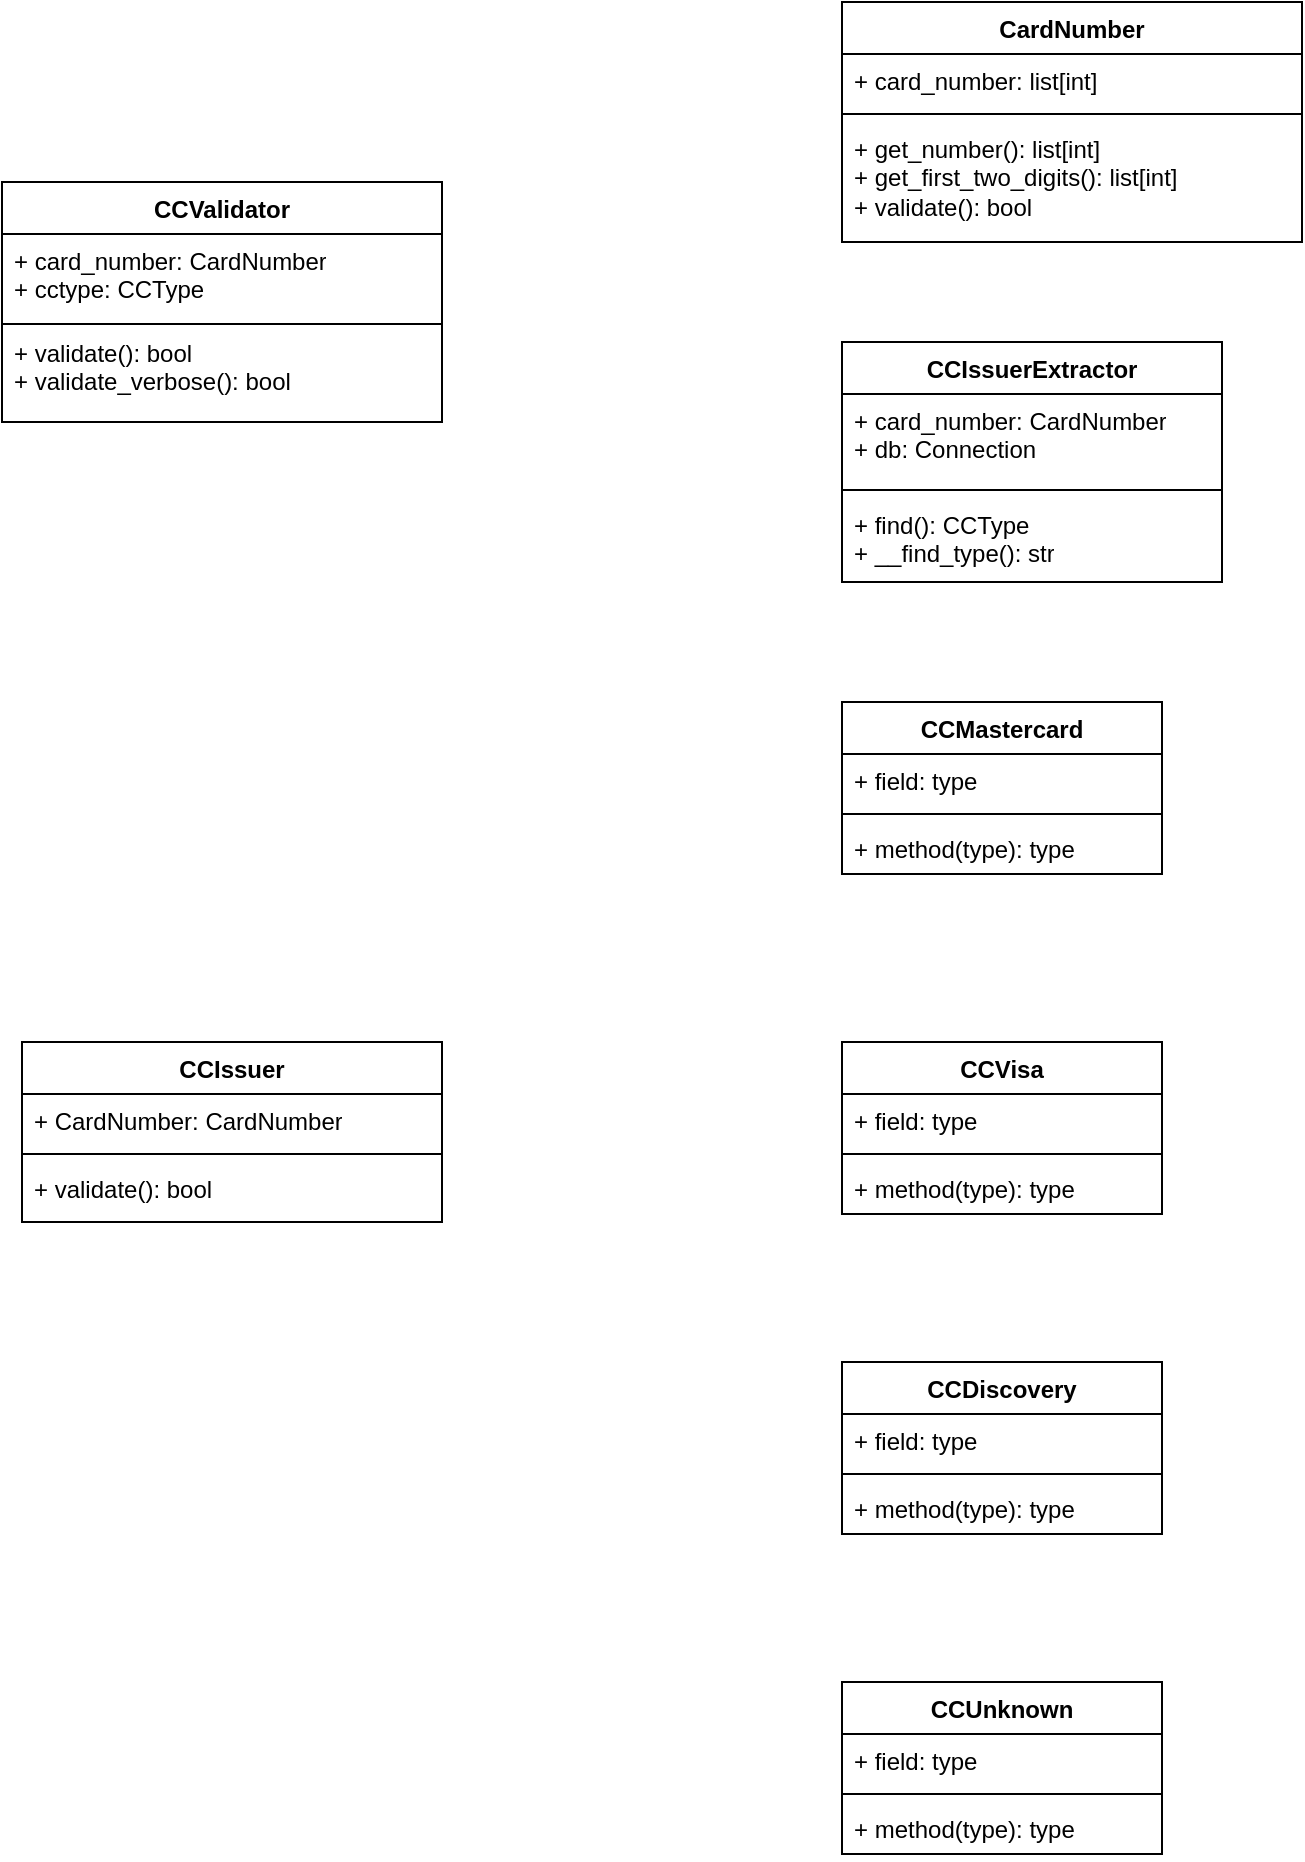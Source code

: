 <mxfile version="21.7.5" type="github">
  <diagram name="Page-1" id="PwCxx4ab_pWWh3hE5Ykd">
    <mxGraphModel dx="1026" dy="1792" grid="1" gridSize="10" guides="1" tooltips="1" connect="1" arrows="1" fold="1" page="1" pageScale="1" pageWidth="850" pageHeight="1100" math="0" shadow="0">
      <root>
        <mxCell id="0" />
        <mxCell id="1" parent="0" />
        <mxCell id="RywO4oe9D_MHEPqKGtX0-10" value="CCValidator" style="swimlane;fontStyle=1;align=center;verticalAlign=top;childLayout=stackLayout;horizontal=1;startSize=26;horizontalStack=0;resizeParent=1;resizeParentMax=0;resizeLast=0;collapsible=1;marginBottom=0;whiteSpace=wrap;html=1;" parent="1" vertex="1">
          <mxGeometry x="40" y="-60" width="220" height="120" as="geometry" />
        </mxCell>
        <mxCell id="RywO4oe9D_MHEPqKGtX0-11" value="+ card_number: CardNumber&lt;br&gt;+ cctype: CCType" style="text;strokeColor=none;fillColor=none;align=left;verticalAlign=top;spacingLeft=4;spacingRight=4;overflow=hidden;rotatable=0;points=[[0,0.5],[1,0.5]];portConstraint=eastwest;whiteSpace=wrap;html=1;" parent="RywO4oe9D_MHEPqKGtX0-10" vertex="1">
          <mxGeometry y="26" width="220" height="44" as="geometry" />
        </mxCell>
        <mxCell id="RywO4oe9D_MHEPqKGtX0-12" value="" style="line;strokeWidth=1;fillColor=none;align=left;verticalAlign=middle;spacingTop=-1;spacingLeft=3;spacingRight=3;rotatable=0;labelPosition=right;points=[];portConstraint=eastwest;strokeColor=inherit;" parent="RywO4oe9D_MHEPqKGtX0-10" vertex="1">
          <mxGeometry y="70" width="220" height="2" as="geometry" />
        </mxCell>
        <mxCell id="RywO4oe9D_MHEPqKGtX0-13" value="+ validate(): bool&lt;br&gt;+ validate_verbose(): bool" style="text;strokeColor=none;fillColor=none;align=left;verticalAlign=top;spacingLeft=4;spacingRight=4;overflow=hidden;rotatable=0;points=[[0,0.5],[1,0.5]];portConstraint=eastwest;whiteSpace=wrap;html=1;" parent="RywO4oe9D_MHEPqKGtX0-10" vertex="1">
          <mxGeometry y="72" width="220" height="48" as="geometry" />
        </mxCell>
        <mxCell id="RywO4oe9D_MHEPqKGtX0-14" value="CardNumber" style="swimlane;fontStyle=1;align=center;verticalAlign=top;childLayout=stackLayout;horizontal=1;startSize=26;horizontalStack=0;resizeParent=1;resizeParentMax=0;resizeLast=0;collapsible=1;marginBottom=0;whiteSpace=wrap;html=1;" parent="1" vertex="1">
          <mxGeometry x="460" y="-150" width="230" height="120" as="geometry" />
        </mxCell>
        <mxCell id="RywO4oe9D_MHEPqKGtX0-15" value="+ card_number: list[int]" style="text;strokeColor=none;fillColor=none;align=left;verticalAlign=top;spacingLeft=4;spacingRight=4;overflow=hidden;rotatable=0;points=[[0,0.5],[1,0.5]];portConstraint=eastwest;whiteSpace=wrap;html=1;" parent="RywO4oe9D_MHEPqKGtX0-14" vertex="1">
          <mxGeometry y="26" width="230" height="26" as="geometry" />
        </mxCell>
        <mxCell id="RywO4oe9D_MHEPqKGtX0-16" value="" style="line;strokeWidth=1;fillColor=none;align=left;verticalAlign=middle;spacingTop=-1;spacingLeft=3;spacingRight=3;rotatable=0;labelPosition=right;points=[];portConstraint=eastwest;strokeColor=inherit;" parent="RywO4oe9D_MHEPqKGtX0-14" vertex="1">
          <mxGeometry y="52" width="230" height="8" as="geometry" />
        </mxCell>
        <mxCell id="RywO4oe9D_MHEPqKGtX0-17" value="+ get_number(): list[int]&lt;br&gt;+ get_first_two_digits(): list[int]&lt;br&gt;+ validate(): bool" style="text;strokeColor=none;fillColor=none;align=left;verticalAlign=top;spacingLeft=4;spacingRight=4;overflow=hidden;rotatable=0;points=[[0,0.5],[1,0.5]];portConstraint=eastwest;whiteSpace=wrap;html=1;" parent="RywO4oe9D_MHEPqKGtX0-14" vertex="1">
          <mxGeometry y="60" width="230" height="60" as="geometry" />
        </mxCell>
        <mxCell id="RywO4oe9D_MHEPqKGtX0-18" value="CCIssuerExtractor" style="swimlane;fontStyle=1;align=center;verticalAlign=top;childLayout=stackLayout;horizontal=1;startSize=26;horizontalStack=0;resizeParent=1;resizeParentMax=0;resizeLast=0;collapsible=1;marginBottom=0;whiteSpace=wrap;html=1;" parent="1" vertex="1">
          <mxGeometry x="460" y="20" width="190" height="120" as="geometry" />
        </mxCell>
        <mxCell id="RywO4oe9D_MHEPqKGtX0-19" value="+ card_number: CardNumber&lt;br&gt;+ db: Connection" style="text;strokeColor=none;fillColor=none;align=left;verticalAlign=top;spacingLeft=4;spacingRight=4;overflow=hidden;rotatable=0;points=[[0,0.5],[1,0.5]];portConstraint=eastwest;whiteSpace=wrap;html=1;" parent="RywO4oe9D_MHEPqKGtX0-18" vertex="1">
          <mxGeometry y="26" width="190" height="44" as="geometry" />
        </mxCell>
        <mxCell id="RywO4oe9D_MHEPqKGtX0-20" value="" style="line;strokeWidth=1;fillColor=none;align=left;verticalAlign=middle;spacingTop=-1;spacingLeft=3;spacingRight=3;rotatable=0;labelPosition=right;points=[];portConstraint=eastwest;strokeColor=inherit;" parent="RywO4oe9D_MHEPqKGtX0-18" vertex="1">
          <mxGeometry y="70" width="190" height="8" as="geometry" />
        </mxCell>
        <mxCell id="RywO4oe9D_MHEPqKGtX0-21" value="+ find(): CCType&lt;br&gt;+ __find_type(): str" style="text;strokeColor=none;fillColor=none;align=left;verticalAlign=top;spacingLeft=4;spacingRight=4;overflow=hidden;rotatable=0;points=[[0,0.5],[1,0.5]];portConstraint=eastwest;whiteSpace=wrap;html=1;" parent="RywO4oe9D_MHEPqKGtX0-18" vertex="1">
          <mxGeometry y="78" width="190" height="42" as="geometry" />
        </mxCell>
        <mxCell id="RywO4oe9D_MHEPqKGtX0-22" value="CCIssuer" style="swimlane;fontStyle=1;align=center;verticalAlign=top;childLayout=stackLayout;horizontal=1;startSize=26;horizontalStack=0;resizeParent=1;resizeParentMax=0;resizeLast=0;collapsible=1;marginBottom=0;whiteSpace=wrap;html=1;" parent="1" vertex="1">
          <mxGeometry x="50" y="370" width="210" height="90" as="geometry" />
        </mxCell>
        <mxCell id="RywO4oe9D_MHEPqKGtX0-23" value="+ CardNumber: CardNumber" style="text;strokeColor=none;fillColor=none;align=left;verticalAlign=top;spacingLeft=4;spacingRight=4;overflow=hidden;rotatable=0;points=[[0,0.5],[1,0.5]];portConstraint=eastwest;whiteSpace=wrap;html=1;" parent="RywO4oe9D_MHEPqKGtX0-22" vertex="1">
          <mxGeometry y="26" width="210" height="26" as="geometry" />
        </mxCell>
        <mxCell id="RywO4oe9D_MHEPqKGtX0-24" value="" style="line;strokeWidth=1;fillColor=none;align=left;verticalAlign=middle;spacingTop=-1;spacingLeft=3;spacingRight=3;rotatable=0;labelPosition=right;points=[];portConstraint=eastwest;strokeColor=inherit;" parent="RywO4oe9D_MHEPqKGtX0-22" vertex="1">
          <mxGeometry y="52" width="210" height="8" as="geometry" />
        </mxCell>
        <mxCell id="RywO4oe9D_MHEPqKGtX0-25" value="+ validate(): bool" style="text;strokeColor=none;fillColor=none;align=left;verticalAlign=top;spacingLeft=4;spacingRight=4;overflow=hidden;rotatable=0;points=[[0,0.5],[1,0.5]];portConstraint=eastwest;whiteSpace=wrap;html=1;" parent="RywO4oe9D_MHEPqKGtX0-22" vertex="1">
          <mxGeometry y="60" width="210" height="30" as="geometry" />
        </mxCell>
        <mxCell id="YgBLzIYffDmzgYRI51Ct-1" value="CCMastercard" style="swimlane;fontStyle=1;align=center;verticalAlign=top;childLayout=stackLayout;horizontal=1;startSize=26;horizontalStack=0;resizeParent=1;resizeParentMax=0;resizeLast=0;collapsible=1;marginBottom=0;whiteSpace=wrap;html=1;" parent="1" vertex="1">
          <mxGeometry x="460" y="200" width="160" height="86" as="geometry" />
        </mxCell>
        <mxCell id="YgBLzIYffDmzgYRI51Ct-2" value="+ field: type" style="text;strokeColor=none;fillColor=none;align=left;verticalAlign=top;spacingLeft=4;spacingRight=4;overflow=hidden;rotatable=0;points=[[0,0.5],[1,0.5]];portConstraint=eastwest;whiteSpace=wrap;html=1;" parent="YgBLzIYffDmzgYRI51Ct-1" vertex="1">
          <mxGeometry y="26" width="160" height="26" as="geometry" />
        </mxCell>
        <mxCell id="YgBLzIYffDmzgYRI51Ct-3" value="" style="line;strokeWidth=1;fillColor=none;align=left;verticalAlign=middle;spacingTop=-1;spacingLeft=3;spacingRight=3;rotatable=0;labelPosition=right;points=[];portConstraint=eastwest;strokeColor=inherit;" parent="YgBLzIYffDmzgYRI51Ct-1" vertex="1">
          <mxGeometry y="52" width="160" height="8" as="geometry" />
        </mxCell>
        <mxCell id="YgBLzIYffDmzgYRI51Ct-4" value="+ method(type): type" style="text;strokeColor=none;fillColor=none;align=left;verticalAlign=top;spacingLeft=4;spacingRight=4;overflow=hidden;rotatable=0;points=[[0,0.5],[1,0.5]];portConstraint=eastwest;whiteSpace=wrap;html=1;" parent="YgBLzIYffDmzgYRI51Ct-1" vertex="1">
          <mxGeometry y="60" width="160" height="26" as="geometry" />
        </mxCell>
        <mxCell id="YgBLzIYffDmzgYRI51Ct-5" value="CCVisa" style="swimlane;fontStyle=1;align=center;verticalAlign=top;childLayout=stackLayout;horizontal=1;startSize=26;horizontalStack=0;resizeParent=1;resizeParentMax=0;resizeLast=0;collapsible=1;marginBottom=0;whiteSpace=wrap;html=1;" parent="1" vertex="1">
          <mxGeometry x="460" y="370" width="160" height="86" as="geometry" />
        </mxCell>
        <mxCell id="YgBLzIYffDmzgYRI51Ct-6" value="+ field: type" style="text;strokeColor=none;fillColor=none;align=left;verticalAlign=top;spacingLeft=4;spacingRight=4;overflow=hidden;rotatable=0;points=[[0,0.5],[1,0.5]];portConstraint=eastwest;whiteSpace=wrap;html=1;" parent="YgBLzIYffDmzgYRI51Ct-5" vertex="1">
          <mxGeometry y="26" width="160" height="26" as="geometry" />
        </mxCell>
        <mxCell id="YgBLzIYffDmzgYRI51Ct-7" value="" style="line;strokeWidth=1;fillColor=none;align=left;verticalAlign=middle;spacingTop=-1;spacingLeft=3;spacingRight=3;rotatable=0;labelPosition=right;points=[];portConstraint=eastwest;strokeColor=inherit;" parent="YgBLzIYffDmzgYRI51Ct-5" vertex="1">
          <mxGeometry y="52" width="160" height="8" as="geometry" />
        </mxCell>
        <mxCell id="YgBLzIYffDmzgYRI51Ct-8" value="+ method(type): type" style="text;strokeColor=none;fillColor=none;align=left;verticalAlign=top;spacingLeft=4;spacingRight=4;overflow=hidden;rotatable=0;points=[[0,0.5],[1,0.5]];portConstraint=eastwest;whiteSpace=wrap;html=1;" parent="YgBLzIYffDmzgYRI51Ct-5" vertex="1">
          <mxGeometry y="60" width="160" height="26" as="geometry" />
        </mxCell>
        <mxCell id="YgBLzIYffDmzgYRI51Ct-9" value="CCDiscovery" style="swimlane;fontStyle=1;align=center;verticalAlign=top;childLayout=stackLayout;horizontal=1;startSize=26;horizontalStack=0;resizeParent=1;resizeParentMax=0;resizeLast=0;collapsible=1;marginBottom=0;whiteSpace=wrap;html=1;" parent="1" vertex="1">
          <mxGeometry x="460" y="530" width="160" height="86" as="geometry" />
        </mxCell>
        <mxCell id="YgBLzIYffDmzgYRI51Ct-10" value="+ field: type" style="text;strokeColor=none;fillColor=none;align=left;verticalAlign=top;spacingLeft=4;spacingRight=4;overflow=hidden;rotatable=0;points=[[0,0.5],[1,0.5]];portConstraint=eastwest;whiteSpace=wrap;html=1;" parent="YgBLzIYffDmzgYRI51Ct-9" vertex="1">
          <mxGeometry y="26" width="160" height="26" as="geometry" />
        </mxCell>
        <mxCell id="YgBLzIYffDmzgYRI51Ct-11" value="" style="line;strokeWidth=1;fillColor=none;align=left;verticalAlign=middle;spacingTop=-1;spacingLeft=3;spacingRight=3;rotatable=0;labelPosition=right;points=[];portConstraint=eastwest;strokeColor=inherit;" parent="YgBLzIYffDmzgYRI51Ct-9" vertex="1">
          <mxGeometry y="52" width="160" height="8" as="geometry" />
        </mxCell>
        <mxCell id="YgBLzIYffDmzgYRI51Ct-12" value="+ method(type): type" style="text;strokeColor=none;fillColor=none;align=left;verticalAlign=top;spacingLeft=4;spacingRight=4;overflow=hidden;rotatable=0;points=[[0,0.5],[1,0.5]];portConstraint=eastwest;whiteSpace=wrap;html=1;" parent="YgBLzIYffDmzgYRI51Ct-9" vertex="1">
          <mxGeometry y="60" width="160" height="26" as="geometry" />
        </mxCell>
        <mxCell id="YgBLzIYffDmzgYRI51Ct-13" value="CCUnknown" style="swimlane;fontStyle=1;align=center;verticalAlign=top;childLayout=stackLayout;horizontal=1;startSize=26;horizontalStack=0;resizeParent=1;resizeParentMax=0;resizeLast=0;collapsible=1;marginBottom=0;whiteSpace=wrap;html=1;" parent="1" vertex="1">
          <mxGeometry x="460" y="690" width="160" height="86" as="geometry" />
        </mxCell>
        <mxCell id="YgBLzIYffDmzgYRI51Ct-14" value="+ field: type" style="text;strokeColor=none;fillColor=none;align=left;verticalAlign=top;spacingLeft=4;spacingRight=4;overflow=hidden;rotatable=0;points=[[0,0.5],[1,0.5]];portConstraint=eastwest;whiteSpace=wrap;html=1;" parent="YgBLzIYffDmzgYRI51Ct-13" vertex="1">
          <mxGeometry y="26" width="160" height="26" as="geometry" />
        </mxCell>
        <mxCell id="YgBLzIYffDmzgYRI51Ct-15" value="" style="line;strokeWidth=1;fillColor=none;align=left;verticalAlign=middle;spacingTop=-1;spacingLeft=3;spacingRight=3;rotatable=0;labelPosition=right;points=[];portConstraint=eastwest;strokeColor=inherit;" parent="YgBLzIYffDmzgYRI51Ct-13" vertex="1">
          <mxGeometry y="52" width="160" height="8" as="geometry" />
        </mxCell>
        <mxCell id="YgBLzIYffDmzgYRI51Ct-16" value="+ method(type): type" style="text;strokeColor=none;fillColor=none;align=left;verticalAlign=top;spacingLeft=4;spacingRight=4;overflow=hidden;rotatable=0;points=[[0,0.5],[1,0.5]];portConstraint=eastwest;whiteSpace=wrap;html=1;" parent="YgBLzIYffDmzgYRI51Ct-13" vertex="1">
          <mxGeometry y="60" width="160" height="26" as="geometry" />
        </mxCell>
      </root>
    </mxGraphModel>
  </diagram>
</mxfile>
